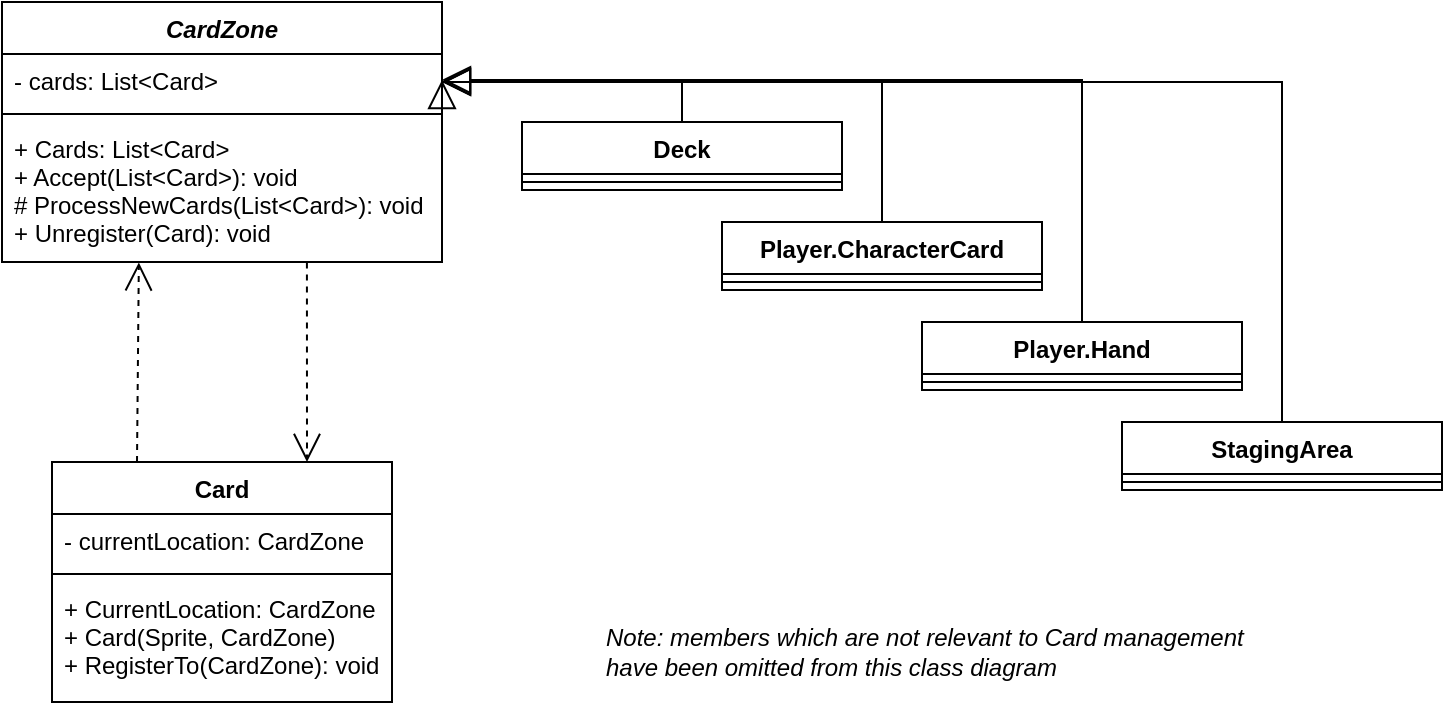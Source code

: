 <mxfile version="14.1.2" type="device"><diagram id="QrfzZ7cGNh4INj0CHABo" name="Page-1"><mxGraphModel dx="1038" dy="580" grid="1" gridSize="10" guides="1" tooltips="1" connect="1" arrows="1" fold="1" page="1" pageScale="1" pageWidth="827" pageHeight="1169" math="0" shadow="0"><root><mxCell id="0"/><mxCell id="1" parent="0"/><mxCell id="DAeu101V9I6w728q8qA3-1" value="CardZone" style="swimlane;fontStyle=3;align=center;verticalAlign=top;childLayout=stackLayout;horizontal=1;startSize=26;horizontalStack=0;resizeParent=1;resizeParentMax=0;resizeLast=0;collapsible=1;marginBottom=0;" parent="1" vertex="1"><mxGeometry x="20" y="20" width="220" height="130" as="geometry"/></mxCell><mxCell id="DAeu101V9I6w728q8qA3-2" value="- cards: List&lt;Card&gt;" style="text;strokeColor=none;fillColor=none;align=left;verticalAlign=top;spacingLeft=4;spacingRight=4;overflow=hidden;rotatable=0;points=[[0,0.5],[1,0.5]];portConstraint=eastwest;" parent="DAeu101V9I6w728q8qA3-1" vertex="1"><mxGeometry y="26" width="220" height="26" as="geometry"/></mxCell><mxCell id="DAeu101V9I6w728q8qA3-3" value="" style="line;strokeWidth=1;fillColor=none;align=left;verticalAlign=middle;spacingTop=-1;spacingLeft=3;spacingRight=3;rotatable=0;labelPosition=right;points=[];portConstraint=eastwest;" parent="DAeu101V9I6w728q8qA3-1" vertex="1"><mxGeometry y="52" width="220" height="8" as="geometry"/></mxCell><mxCell id="DAeu101V9I6w728q8qA3-4" value="+ Cards: List&lt;Card&gt;&#10;+ Accept(List&lt;Card&gt;): void&#10;# ProcessNewCards(List&lt;Card&gt;): void&#10;+ Unregister(Card): void" style="text;strokeColor=none;fillColor=none;align=left;verticalAlign=top;spacingLeft=4;spacingRight=4;overflow=hidden;rotatable=0;points=[[0,0.5],[1,0.5]];portConstraint=eastwest;" parent="DAeu101V9I6w728q8qA3-1" vertex="1"><mxGeometry y="60" width="220" height="70" as="geometry"/></mxCell><mxCell id="DAeu101V9I6w728q8qA3-34" style="rounded=0;orthogonalLoop=1;jettySize=auto;html=1;exitX=0.25;exitY=0;exitDx=0;exitDy=0;entryX=0.311;entryY=1.003;entryDx=0;entryDy=0;entryPerimeter=0;dashed=1;endArrow=open;endFill=0;endSize=12;" parent="1" source="DAeu101V9I6w728q8qA3-5" target="DAeu101V9I6w728q8qA3-4" edge="1"><mxGeometry relative="1" as="geometry"/></mxCell><mxCell id="DAeu101V9I6w728q8qA3-5" value="Card" style="swimlane;fontStyle=1;align=center;verticalAlign=top;childLayout=stackLayout;horizontal=1;startSize=26;horizontalStack=0;resizeParent=1;resizeParentMax=0;resizeLast=0;collapsible=1;marginBottom=0;" parent="1" vertex="1"><mxGeometry x="45" y="250" width="170" height="120" as="geometry"/></mxCell><mxCell id="DAeu101V9I6w728q8qA3-6" value="- currentLocation: CardZone" style="text;strokeColor=none;fillColor=none;align=left;verticalAlign=top;spacingLeft=4;spacingRight=4;overflow=hidden;rotatable=0;points=[[0,0.5],[1,0.5]];portConstraint=eastwest;" parent="DAeu101V9I6w728q8qA3-5" vertex="1"><mxGeometry y="26" width="170" height="26" as="geometry"/></mxCell><mxCell id="DAeu101V9I6w728q8qA3-7" value="" style="line;strokeWidth=1;fillColor=none;align=left;verticalAlign=middle;spacingTop=-1;spacingLeft=3;spacingRight=3;rotatable=0;labelPosition=right;points=[];portConstraint=eastwest;" parent="DAeu101V9I6w728q8qA3-5" vertex="1"><mxGeometry y="52" width="170" height="8" as="geometry"/></mxCell><mxCell id="DAeu101V9I6w728q8qA3-8" value="+ CurrentLocation: CardZone&#10;+ Card(Sprite, CardZone)&#10;+ RegisterTo(CardZone): void" style="text;strokeColor=none;fillColor=none;align=left;verticalAlign=top;spacingLeft=4;spacingRight=4;overflow=hidden;rotatable=0;points=[[0,0.5],[1,0.5]];portConstraint=eastwest;" parent="DAeu101V9I6w728q8qA3-5" vertex="1"><mxGeometry y="60" width="170" height="60" as="geometry"/></mxCell><mxCell id="DAeu101V9I6w728q8qA3-13" value="Deck" style="swimlane;fontStyle=1;align=center;verticalAlign=top;childLayout=stackLayout;horizontal=1;startSize=26;horizontalStack=0;resizeParent=1;resizeParentMax=0;resizeLast=0;collapsible=1;marginBottom=0;" parent="1" vertex="1"><mxGeometry x="280" y="80" width="160" height="34" as="geometry"/></mxCell><mxCell id="DAeu101V9I6w728q8qA3-15" value="" style="line;strokeWidth=1;fillColor=none;align=left;verticalAlign=middle;spacingTop=-1;spacingLeft=3;spacingRight=3;rotatable=0;labelPosition=right;points=[];portConstraint=eastwest;" parent="DAeu101V9I6w728q8qA3-13" vertex="1"><mxGeometry y="26" width="160" height="8" as="geometry"/></mxCell><mxCell id="DAeu101V9I6w728q8qA3-18" value="StagingArea" style="swimlane;fontStyle=1;align=center;verticalAlign=top;childLayout=stackLayout;horizontal=1;startSize=26;horizontalStack=0;resizeParent=1;resizeParentMax=0;resizeLast=0;collapsible=1;marginBottom=0;" parent="1" vertex="1"><mxGeometry x="580" y="230" width="160" height="34" as="geometry"/></mxCell><mxCell id="DAeu101V9I6w728q8qA3-19" value="" style="line;strokeWidth=1;fillColor=none;align=left;verticalAlign=middle;spacingTop=-1;spacingLeft=3;spacingRight=3;rotatable=0;labelPosition=right;points=[];portConstraint=eastwest;" parent="DAeu101V9I6w728q8qA3-18" vertex="1"><mxGeometry y="26" width="160" height="8" as="geometry"/></mxCell><mxCell id="DAeu101V9I6w728q8qA3-20" value="Player.CharacterCard" style="swimlane;fontStyle=1;align=center;verticalAlign=top;childLayout=stackLayout;horizontal=1;startSize=26;horizontalStack=0;resizeParent=1;resizeParentMax=0;resizeLast=0;collapsible=1;marginBottom=0;" parent="1" vertex="1"><mxGeometry x="380" y="130" width="160" height="34" as="geometry"/></mxCell><mxCell id="DAeu101V9I6w728q8qA3-21" value="" style="line;strokeWidth=1;fillColor=none;align=left;verticalAlign=middle;spacingTop=-1;spacingLeft=3;spacingRight=3;rotatable=0;labelPosition=right;points=[];portConstraint=eastwest;" parent="DAeu101V9I6w728q8qA3-20" vertex="1"><mxGeometry y="26" width="160" height="8" as="geometry"/></mxCell><mxCell id="DAeu101V9I6w728q8qA3-22" value="Player.Hand" style="swimlane;fontStyle=1;align=center;verticalAlign=top;childLayout=stackLayout;horizontal=1;startSize=26;horizontalStack=0;resizeParent=1;resizeParentMax=0;resizeLast=0;collapsible=1;marginBottom=0;" parent="1" vertex="1"><mxGeometry x="480" y="180" width="160" height="34" as="geometry"/></mxCell><mxCell id="DAeu101V9I6w728q8qA3-23" value="" style="line;strokeWidth=1;fillColor=none;align=left;verticalAlign=middle;spacingTop=-1;spacingLeft=3;spacingRight=3;rotatable=0;labelPosition=right;points=[];portConstraint=eastwest;" parent="DAeu101V9I6w728q8qA3-22" vertex="1"><mxGeometry y="26" width="160" height="8" as="geometry"/></mxCell><mxCell id="DAeu101V9I6w728q8qA3-30" value="" style="endArrow=block;endFill=0;endSize=12;html=1;exitX=0.5;exitY=0;exitDx=0;exitDy=0;rounded=0;edgeStyle=orthogonalEdgeStyle;entryX=1;entryY=0.5;entryDx=0;entryDy=0;" parent="1" source="DAeu101V9I6w728q8qA3-18" target="DAeu101V9I6w728q8qA3-2" edge="1"><mxGeometry width="160" relative="1" as="geometry"><mxPoint x="390" y="110" as="sourcePoint"/><mxPoint x="240" y="60" as="targetPoint"/><Array as="points"><mxPoint x="660" y="60"/></Array></mxGeometry></mxCell><mxCell id="DAeu101V9I6w728q8qA3-31" value="" style="endArrow=block;endFill=0;endSize=12;html=1;exitX=0.5;exitY=0;exitDx=0;exitDy=0;rounded=0;edgeStyle=orthogonalEdgeStyle;entryX=1;entryY=0.5;entryDx=0;entryDy=0;" parent="1" source="DAeu101V9I6w728q8qA3-22" target="DAeu101V9I6w728q8qA3-2" edge="1"><mxGeometry width="160" relative="1" as="geometry"><mxPoint x="670" y="240" as="sourcePoint"/><mxPoint x="240" y="59" as="targetPoint"/><Array as="points"><mxPoint x="560" y="59"/></Array></mxGeometry></mxCell><mxCell id="DAeu101V9I6w728q8qA3-32" value="" style="endArrow=block;endFill=0;endSize=12;html=1;exitX=0.5;exitY=0;exitDx=0;exitDy=0;rounded=0;edgeStyle=orthogonalEdgeStyle;" parent="1" source="DAeu101V9I6w728q8qA3-20" edge="1"><mxGeometry width="160" relative="1" as="geometry"><mxPoint x="680" y="250" as="sourcePoint"/><mxPoint x="240" y="60" as="targetPoint"/><Array as="points"><mxPoint x="460" y="60"/></Array></mxGeometry></mxCell><mxCell id="DAeu101V9I6w728q8qA3-33" value="" style="endArrow=block;endFill=0;endSize=12;html=1;rounded=0;edgeStyle=orthogonalEdgeStyle;" parent="1" edge="1"><mxGeometry width="160" relative="1" as="geometry"><mxPoint x="360" y="80" as="sourcePoint"/><mxPoint x="240" y="60" as="targetPoint"/><Array as="points"><mxPoint x="360" y="60"/></Array></mxGeometry></mxCell><mxCell id="DAeu101V9I6w728q8qA3-35" style="rounded=0;orthogonalLoop=1;jettySize=auto;html=1;entryX=0.75;entryY=0;entryDx=0;entryDy=0;dashed=1;endArrow=open;endFill=0;endSize=12;exitX=0.693;exitY=1.003;exitDx=0;exitDy=0;exitPerimeter=0;" parent="1" source="DAeu101V9I6w728q8qA3-4" target="DAeu101V9I6w728q8qA3-5" edge="1"><mxGeometry relative="1" as="geometry"><mxPoint x="180" y="160" as="sourcePoint"/><mxPoint x="96.88" y="160.21" as="targetPoint"/></mxGeometry></mxCell><mxCell id="DAeu101V9I6w728q8qA3-36" value="&lt;i&gt;Note: members which are not relevant to Card management&lt;br&gt;&lt;/i&gt;&lt;i&gt;have been omitted from this class diagram&lt;/i&gt;&lt;i&gt;&lt;br&gt;&lt;/i&gt;" style="text;html=1;align=left;verticalAlign=middle;resizable=0;points=[];autosize=1;" parent="1" vertex="1"><mxGeometry x="320" y="330" width="330" height="30" as="geometry"/></mxCell></root></mxGraphModel></diagram></mxfile>